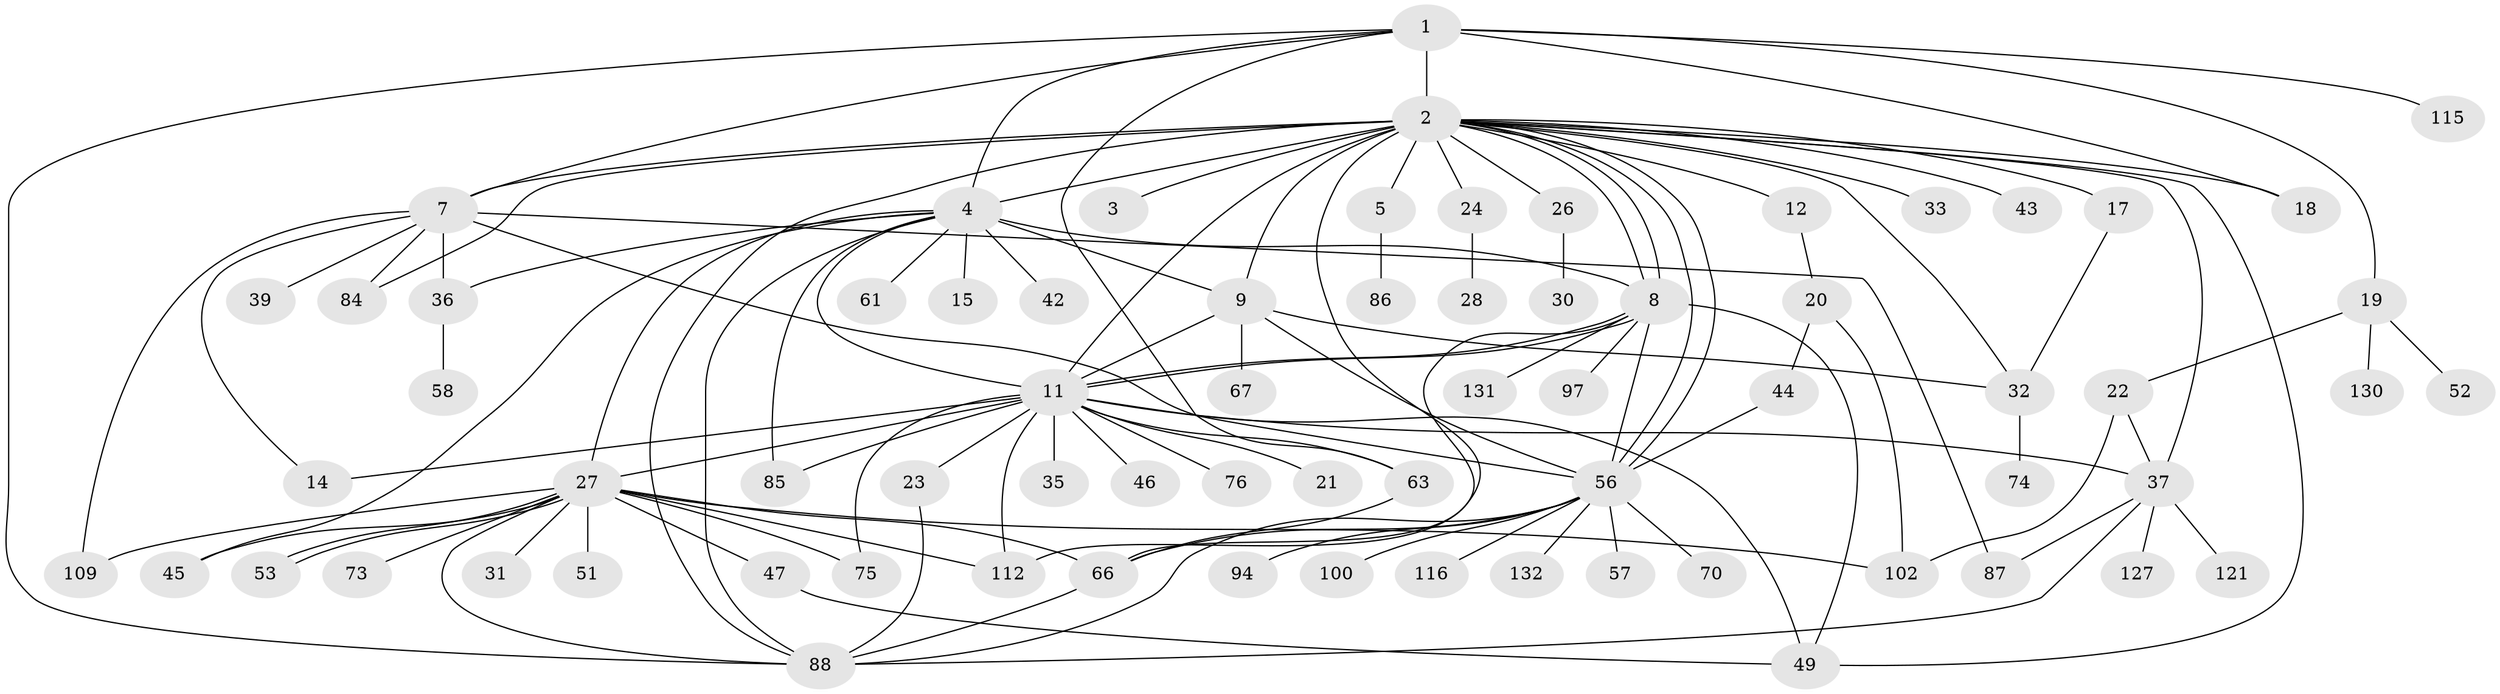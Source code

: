 // original degree distribution, {8: 0.014084507042253521, 31: 0.007042253521126761, 1: 0.4225352112676056, 13: 0.007042253521126761, 2: 0.2605633802816901, 26: 0.007042253521126761, 9: 0.014084507042253521, 12: 0.014084507042253521, 10: 0.007042253521126761, 15: 0.007042253521126761, 4: 0.056338028169014086, 3: 0.11971830985915492, 18: 0.007042253521126761, 7: 0.007042253521126761, 5: 0.035211267605633804, 14: 0.007042253521126761, 6: 0.007042253521126761}
// Generated by graph-tools (version 1.1) at 2025/14/03/09/25 04:14:28]
// undirected, 71 vertices, 117 edges
graph export_dot {
graph [start="1"]
  node [color=gray90,style=filled];
  1 [super="+10+98+114+134"];
  2 [super="+90+96+108+83+48+25+6"];
  3;
  4 [super="+105+123+55+68+13+29+69"];
  5;
  7;
  8 [super="+34"];
  9;
  11 [super="+80+54"];
  12;
  14;
  15;
  17;
  18;
  19;
  20;
  21;
  22 [super="+64"];
  23;
  24;
  26 [super="+135"];
  27;
  28;
  30 [super="+91"];
  31;
  32;
  33;
  35;
  36;
  37 [super="+40"];
  39 [super="+92"];
  42;
  43;
  44 [super="+124"];
  45;
  46;
  47;
  49 [super="+65"];
  51;
  52 [super="+107"];
  53;
  56;
  57 [super="+82"];
  58;
  61;
  63 [super="+77"];
  66 [super="+103+120"];
  67;
  70;
  73;
  74;
  75 [super="+129"];
  76;
  84;
  85 [super="+89+122"];
  86;
  87;
  88 [super="+99"];
  94;
  97;
  100;
  102 [super="+106"];
  109;
  112 [super="+113"];
  115;
  116;
  121;
  127;
  130;
  131;
  132;
  1 -- 2 [weight=5];
  1 -- 4 [weight=2];
  1 -- 19;
  1 -- 63;
  1 -- 7;
  1 -- 18;
  1 -- 115;
  1 -- 88;
  2 -- 3;
  2 -- 5;
  2 -- 7;
  2 -- 8 [weight=2];
  2 -- 8;
  2 -- 17 [weight=3];
  2 -- 18;
  2 -- 56;
  2 -- 56;
  2 -- 66;
  2 -- 37 [weight=2];
  2 -- 4 [weight=3];
  2 -- 9 [weight=5];
  2 -- 11 [weight=2];
  2 -- 12;
  2 -- 84;
  2 -- 24;
  2 -- 88;
  2 -- 26;
  2 -- 32;
  2 -- 33;
  2 -- 43;
  2 -- 49;
  4 -- 8 [weight=2];
  4 -- 15;
  4 -- 42;
  4 -- 45;
  4 -- 85;
  4 -- 27 [weight=2];
  4 -- 36;
  4 -- 61;
  4 -- 88;
  4 -- 9;
  4 -- 11;
  5 -- 86;
  7 -- 14;
  7 -- 36;
  7 -- 39;
  7 -- 56;
  7 -- 84;
  7 -- 87;
  7 -- 109;
  8 -- 11;
  8 -- 11;
  8 -- 49;
  8 -- 97;
  8 -- 112;
  8 -- 131;
  8 -- 56;
  9 -- 11;
  9 -- 32;
  9 -- 56;
  9 -- 67;
  11 -- 21;
  11 -- 23;
  11 -- 27;
  11 -- 35;
  11 -- 46;
  11 -- 49;
  11 -- 75;
  11 -- 112;
  11 -- 37;
  11 -- 85;
  11 -- 63;
  11 -- 76;
  11 -- 14;
  12 -- 20;
  17 -- 32;
  19 -- 22;
  19 -- 52;
  19 -- 130;
  20 -- 44;
  20 -- 102;
  22 -- 37;
  22 -- 102;
  23 -- 88;
  24 -- 28;
  26 -- 30;
  27 -- 31;
  27 -- 45;
  27 -- 47;
  27 -- 51;
  27 -- 53;
  27 -- 53;
  27 -- 66;
  27 -- 73;
  27 -- 75;
  27 -- 102 [weight=2];
  27 -- 109;
  27 -- 112 [weight=2];
  27 -- 88;
  32 -- 74;
  36 -- 58;
  37 -- 87;
  37 -- 121;
  37 -- 127;
  37 -- 88;
  44 -- 56;
  47 -- 49;
  56 -- 57;
  56 -- 70;
  56 -- 94;
  56 -- 100;
  56 -- 116;
  56 -- 132;
  56 -- 66;
  56 -- 88;
  63 -- 66;
  66 -- 88;
}
